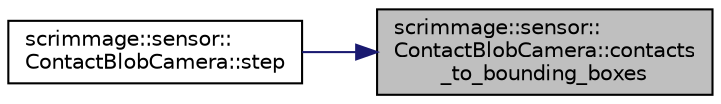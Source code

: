 digraph "scrimmage::sensor::ContactBlobCamera::contacts_to_bounding_boxes"
{
 // LATEX_PDF_SIZE
  edge [fontname="Helvetica",fontsize="10",labelfontname="Helvetica",labelfontsize="10"];
  node [fontname="Helvetica",fontsize="10",shape=record];
  rankdir="RL";
  Node1 [label="scrimmage::sensor::\lContactBlobCamera::contacts\l_to_bounding_boxes",height=0.2,width=0.4,color="black", fillcolor="grey75", style="filled", fontcolor="black",tooltip=" "];
  Node1 -> Node2 [dir="back",color="midnightblue",fontsize="10",style="solid",fontname="Helvetica"];
  Node2 [label="scrimmage::sensor::\lContactBlobCamera::step",height=0.2,width=0.4,color="black", fillcolor="white", style="filled",URL="$classscrimmage_1_1sensor_1_1ContactBlobCamera.html#ab325b84c85a3d23a96479f34e06264a1",tooltip=" "];
}
